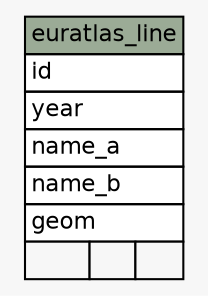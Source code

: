 // dot 2.38.0 on Mac OS X 10.10.1
// SchemaSpy rev 590
digraph "euratlas_line" {
  graph [
    rankdir="RL"
    bgcolor="#f7f7f7"
    nodesep="0.18"
    ranksep="0.46"
    fontname="Helvetica"
    fontsize="11"
  ];
  node [
    fontname="Helvetica"
    fontsize="11"
    shape="plaintext"
  ];
  edge [
    arrowsize="0.8"
  ];
  "euratlas_line" [
    label=<
    <TABLE BORDER="0" CELLBORDER="1" CELLSPACING="0" BGCOLOR="#ffffff">
      <TR><TD COLSPAN="3" BGCOLOR="#9bab96" ALIGN="CENTER">euratlas_line</TD></TR>
      <TR><TD PORT="id" COLSPAN="3" ALIGN="LEFT">id</TD></TR>
      <TR><TD PORT="year" COLSPAN="3" ALIGN="LEFT">year</TD></TR>
      <TR><TD PORT="name_a" COLSPAN="3" ALIGN="LEFT">name_a</TD></TR>
      <TR><TD PORT="name_b" COLSPAN="3" ALIGN="LEFT">name_b</TD></TR>
      <TR><TD PORT="geom" COLSPAN="3" ALIGN="LEFT">geom</TD></TR>
      <TR><TD ALIGN="LEFT" BGCOLOR="#f7f7f7">  </TD><TD ALIGN="RIGHT" BGCOLOR="#f7f7f7">  </TD><TD ALIGN="RIGHT" BGCOLOR="#f7f7f7">  </TD></TR>
    </TABLE>>
    URL="tables/euratlas_line.html"
    tooltip="euratlas_line"
  ];
}
